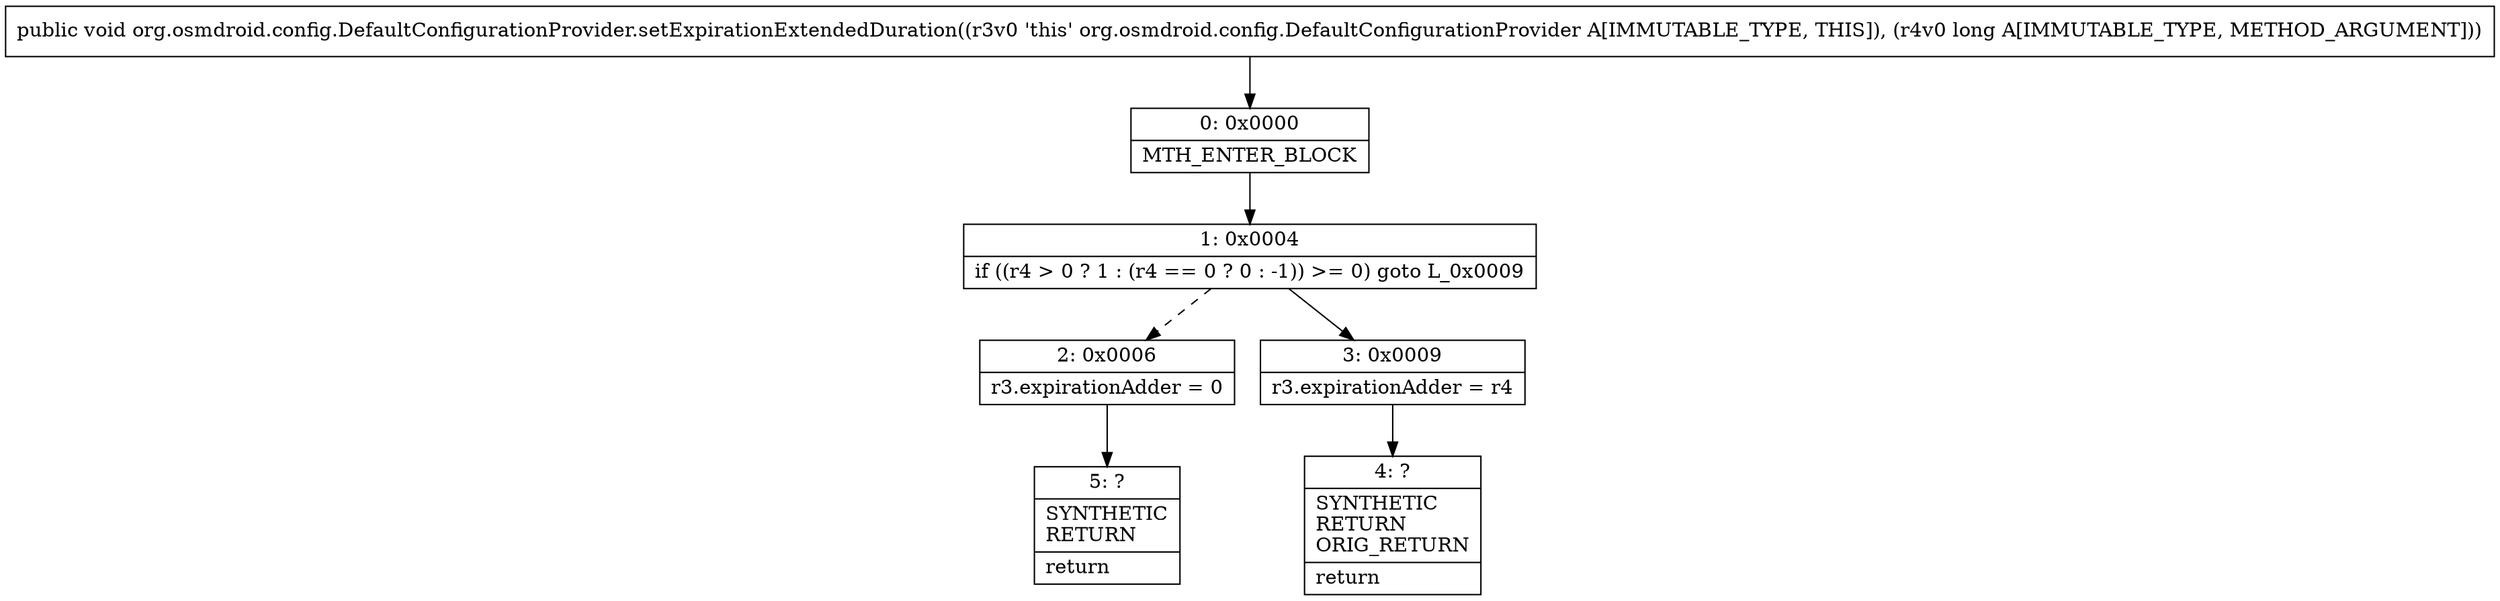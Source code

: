 digraph "CFG fororg.osmdroid.config.DefaultConfigurationProvider.setExpirationExtendedDuration(J)V" {
Node_0 [shape=record,label="{0\:\ 0x0000|MTH_ENTER_BLOCK\l}"];
Node_1 [shape=record,label="{1\:\ 0x0004|if ((r4 \> 0 ? 1 : (r4 == 0 ? 0 : \-1)) \>= 0) goto L_0x0009\l}"];
Node_2 [shape=record,label="{2\:\ 0x0006|r3.expirationAdder = 0\l}"];
Node_3 [shape=record,label="{3\:\ 0x0009|r3.expirationAdder = r4\l}"];
Node_4 [shape=record,label="{4\:\ ?|SYNTHETIC\lRETURN\lORIG_RETURN\l|return\l}"];
Node_5 [shape=record,label="{5\:\ ?|SYNTHETIC\lRETURN\l|return\l}"];
MethodNode[shape=record,label="{public void org.osmdroid.config.DefaultConfigurationProvider.setExpirationExtendedDuration((r3v0 'this' org.osmdroid.config.DefaultConfigurationProvider A[IMMUTABLE_TYPE, THIS]), (r4v0 long A[IMMUTABLE_TYPE, METHOD_ARGUMENT])) }"];
MethodNode -> Node_0;
Node_0 -> Node_1;
Node_1 -> Node_2[style=dashed];
Node_1 -> Node_3;
Node_2 -> Node_5;
Node_3 -> Node_4;
}

